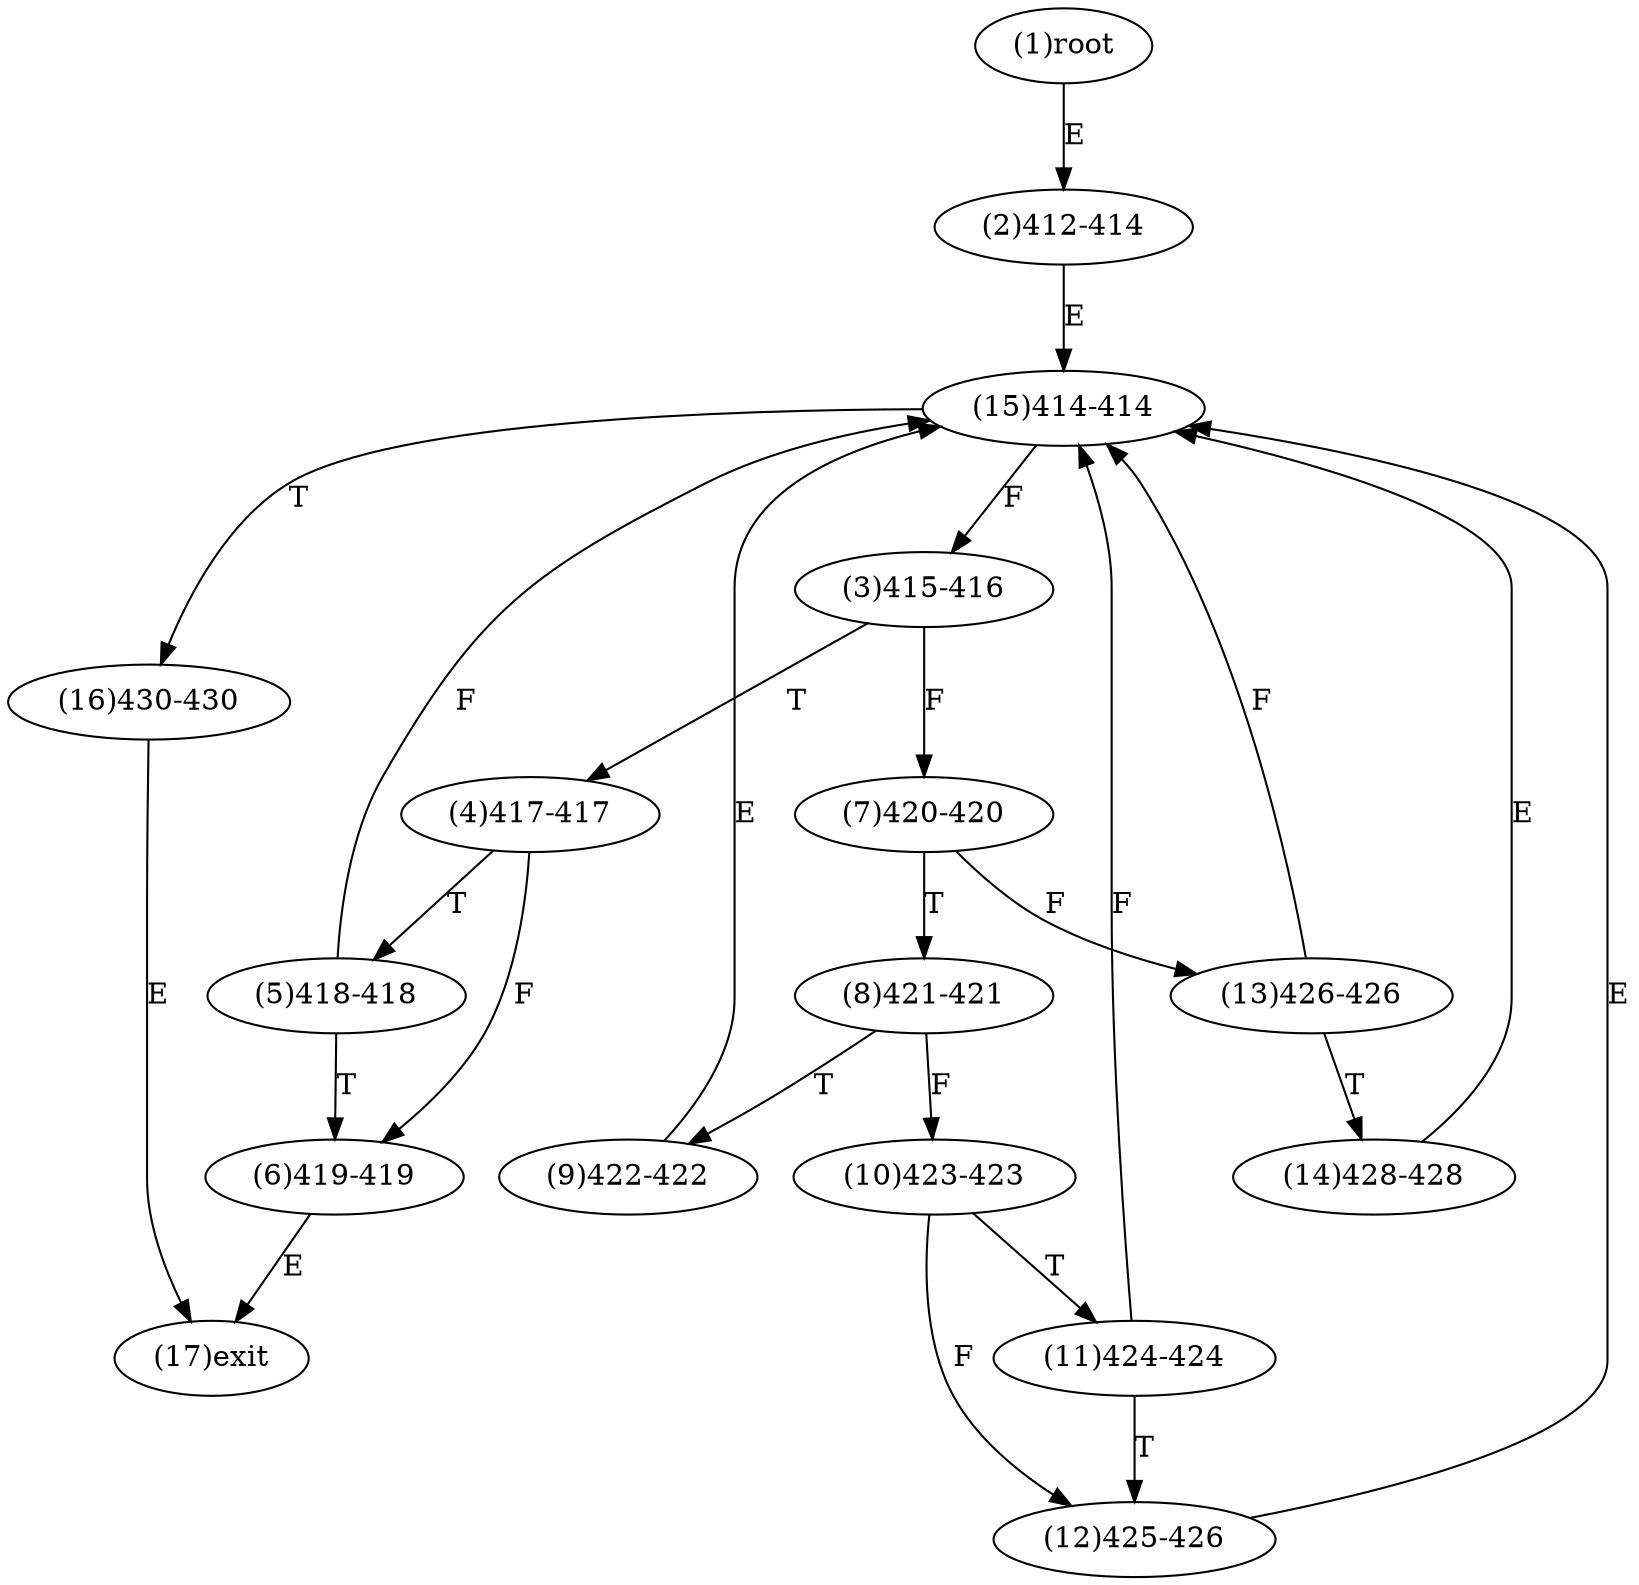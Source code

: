digraph "" { 
1[ label="(1)root"];
2[ label="(2)412-414"];
3[ label="(3)415-416"];
4[ label="(4)417-417"];
5[ label="(5)418-418"];
6[ label="(6)419-419"];
7[ label="(7)420-420"];
8[ label="(8)421-421"];
9[ label="(9)422-422"];
10[ label="(10)423-423"];
11[ label="(11)424-424"];
12[ label="(12)425-426"];
13[ label="(13)426-426"];
14[ label="(14)428-428"];
15[ label="(15)414-414"];
17[ label="(17)exit"];
16[ label="(16)430-430"];
1->2[ label="E"];
2->15[ label="E"];
3->7[ label="F"];
3->4[ label="T"];
4->6[ label="F"];
4->5[ label="T"];
5->15[ label="F"];
5->6[ label="T"];
6->17[ label="E"];
7->13[ label="F"];
7->8[ label="T"];
8->10[ label="F"];
8->9[ label="T"];
9->15[ label="E"];
10->12[ label="F"];
10->11[ label="T"];
11->15[ label="F"];
11->12[ label="T"];
12->15[ label="E"];
13->15[ label="F"];
13->14[ label="T"];
14->15[ label="E"];
15->3[ label="F"];
15->16[ label="T"];
16->17[ label="E"];
}